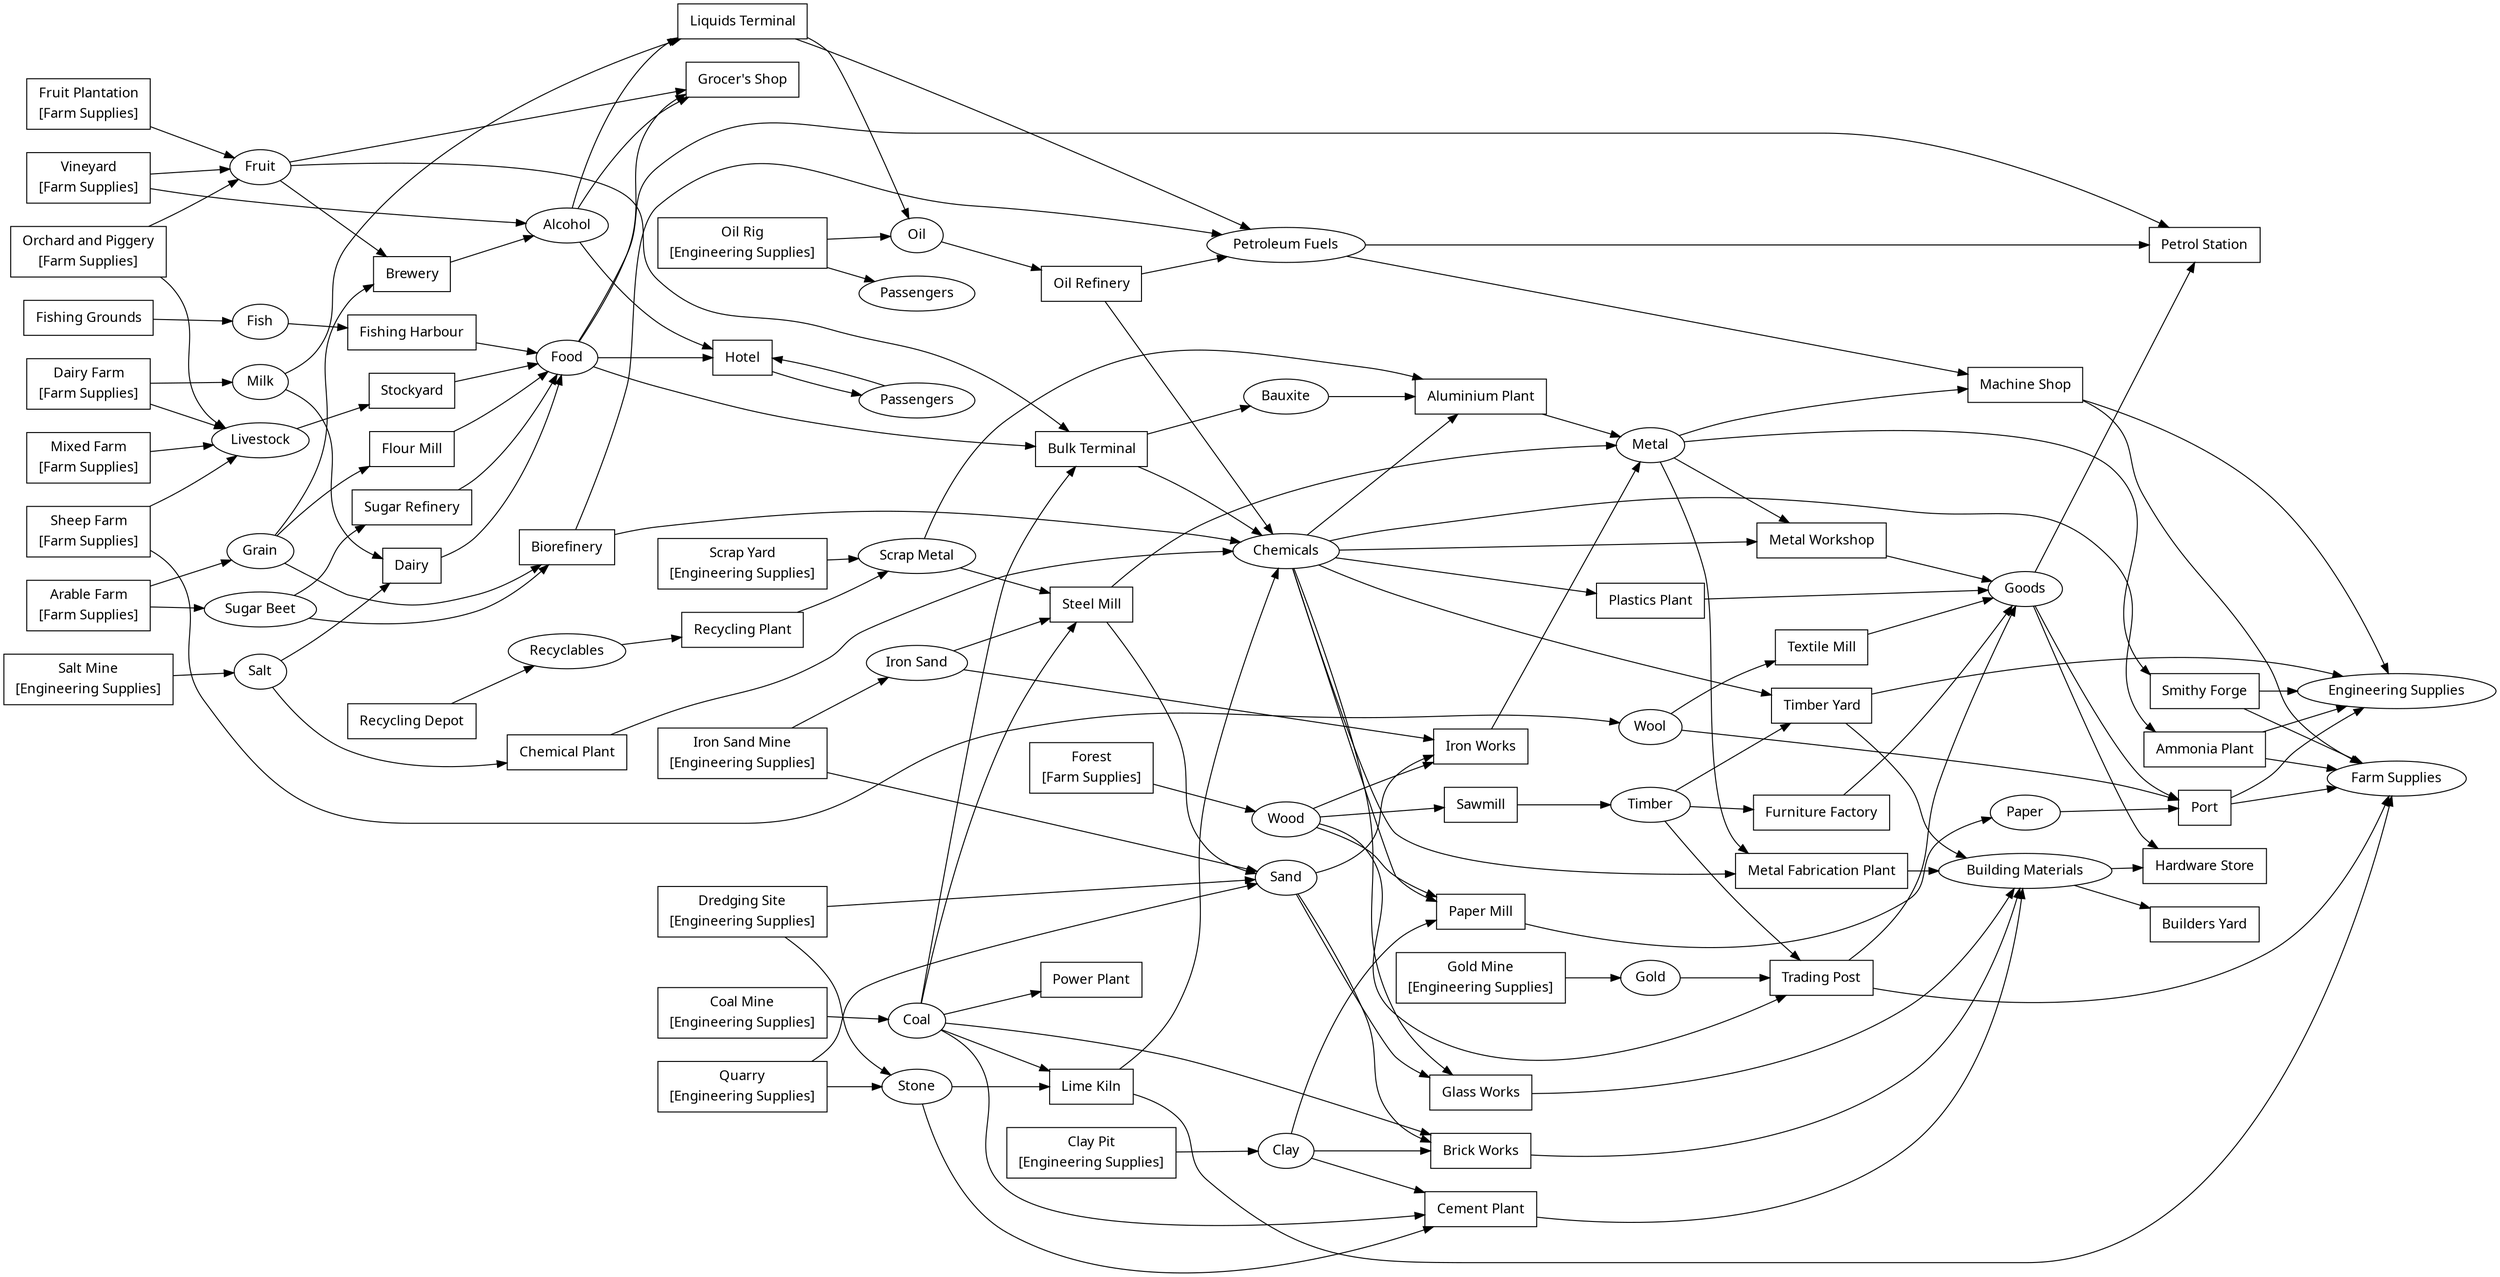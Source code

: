 digraph fernz {
	graph [fname="docs/html/fernz.dot",
		fontname="sans-serif",
		nodesep=0.33,
		rankdir=LR,
		ranksep=0.44,
		stylesheet="static/css/cargoflow_styles.css",
		tooltip=Fernz
	];
	C_alcohol	 [fontname="sans-serif",
		href="cargos.html#alcohol",
		id=alcohol,
		label=Alcohol,
		shape=ellipse,
		target=_top];
	I_food_market	 [fontname="sans-serif",
		href="industries.html#food_market",
		id=food_market,
		label=<
            <table border="0" cellborder="0">
                <tr><td>Grocer's Shop</td></tr>
                
                    
                
                    
                
                    
                
            </table>
        >,
		shape=box,
		target=_top,
		tooltip="Grocer's Shop"];
	C_alcohol -> I_food_market	 [tooltip="Alcohol -> Grocer's Shop",
		weight=3];
	I_hotel	 [fontname="sans-serif",
		href="industries.html#hotel",
		id=hotel,
		label=<
            <table border="0" cellborder="0">
                <tr><td>Hotel</td></tr>
                
                    
                
                    
                
                    
                
            </table>
        >,
		shape=box,
		target=_top,
		tooltip=Hotel];
	C_alcohol -> I_hotel	 [tooltip="Alcohol -> Hotel",
		weight=3];
	I_liquids_terminal	 [fontname="sans-serif",
		href="industries.html#liquids_terminal",
		id=liquids_terminal,
		label=<
            <table border="0" cellborder="0">
                <tr><td>Liquids Terminal</td></tr>
                
                    
                
                    
                
            </table>
        >,
		shape=box,
		target=_top,
		tooltip="Liquids Terminal"];
	C_alcohol -> I_liquids_terminal	 [tooltip="Alcohol -> Liquids Terminal",
		weight=2];
	C_bauxite	 [fontname="sans-serif",
		href="cargos.html#bauxite",
		id=bauxite,
		label=Bauxite,
		shape=ellipse,
		target=_top];
	I_aluminium_plant	 [fontname="sans-serif",
		href="industries.html#aluminium_plant",
		id=aluminium_plant,
		label=<
            <table border="0" cellborder="0">
                <tr><td>Aluminium Plant</td></tr>
                
                    
                
                    
                
                    
                
            </table>
        >,
		shape=box,
		target=_top,
		tooltip="Aluminium Plant"];
	C_bauxite -> I_aluminium_plant	 [tooltip="Bauxite -> Aluminium Plant",
		weight=3];
	C_building_materials	 [fontname="sans-serif",
		href="cargos.html#building_materials",
		id=building_materials,
		label="Building Materials",
		shape=ellipse,
		target=_top];
	I_builders_yard	 [fontname="sans-serif",
		href="industries.html#builders_yard",
		id=builders_yard,
		label=<
            <table border="0" cellborder="0">
                <tr><td>Builders Yard</td></tr>
                
                    
                
            </table>
        >,
		shape=box,
		target=_top,
		tooltip="Builders Yard"];
	C_building_materials -> I_builders_yard	 [tooltip="Building Materials -> Builders Yard",
		weight=1];
	I_hardware_store	 [fontname="sans-serif",
		href="industries.html#hardware_store",
		id=hardware_store,
		label=<
            <table border="0" cellborder="0">
                <tr><td>Hardware Store</td></tr>
                
                    
                
                    
                
            </table>
        >,
		shape=box,
		target=_top,
		tooltip="Hardware Store"];
	C_building_materials -> I_hardware_store	 [tooltip="Building Materials -> Hardware Store",
		weight=2];
	C_chemicals	 [fontname="sans-serif",
		href="cargos.html#chemicals",
		id=chemicals,
		label=Chemicals,
		shape=ellipse,
		target=_top];
	C_chemicals -> I_aluminium_plant	 [tooltip="Chemicals -> Aluminium Plant",
		weight=3];
	I_ammonia_plant	 [fontname="sans-serif",
		href="industries.html#ammonia_plant",
		id=ammonia_plant,
		label=<
            <table border="0" cellborder="0">
                <tr><td>Ammonia Plant</td></tr>
                
                    
                
            </table>
        >,
		shape=box,
		target=_top,
		tooltip="Ammonia Plant"];
	C_chemicals -> I_ammonia_plant	 [tooltip="Chemicals -> Ammonia Plant",
		weight=1];
	I_glass_works	 [fontname="sans-serif",
		href="industries.html#glass_works",
		id=glass_works,
		label=<
            <table border="0" cellborder="0">
                <tr><td>Glass Works</td></tr>
                
                    
                
                    
                
            </table>
        >,
		shape=box,
		target=_top,
		tooltip="Glass Works"];
	C_chemicals -> I_glass_works	 [tooltip="Chemicals -> Glass Works",
		weight=2];
	I_metal_fabrication_plant	 [fontname="sans-serif",
		href="industries.html#metal_fabrication_plant",
		id=metal_fabrication_plant,
		label=<
            <table border="0" cellborder="0">
                <tr><td>Metal Fabrication Plant</td></tr>
                
                    
                
                    
                
            </table>
        >,
		shape=box,
		target=_top,
		tooltip="Metal Fabrication Plant"];
	C_chemicals -> I_metal_fabrication_plant	 [tooltip="Chemicals -> Metal Fabrication Plant",
		weight=2];
	I_metal_workshop	 [fontname="sans-serif",
		href="industries.html#metal_workshop",
		id=metal_workshop,
		label=<
            <table border="0" cellborder="0">
                <tr><td>Metal Workshop</td></tr>
                
                    
                
                    
                
            </table>
        >,
		shape=box,
		target=_top,
		tooltip="Metal Workshop"];
	C_chemicals -> I_metal_workshop	 [tooltip="Chemicals -> Metal Workshop",
		weight=2];
	I_paper_mill	 [fontname="sans-serif",
		href="industries.html#paper_mill",
		id=paper_mill,
		label=<
            <table border="0" cellborder="0">
                <tr><td>Paper Mill</td></tr>
                
                    
                
                    
                
                    
                
            </table>
        >,
		shape=box,
		target=_top,
		tooltip="Paper Mill"];
	C_chemicals -> I_paper_mill	 [tooltip="Chemicals -> Paper Mill",
		weight=3];
	I_plastics_plant	 [fontname="sans-serif",
		href="industries.html#plastics_plant",
		id=plastics_plant,
		label=<
            <table border="0" cellborder="0">
                <tr><td>Plastics Plant</td></tr>
                
                    
                
            </table>
        >,
		shape=box,
		target=_top,
		tooltip="Plastics Plant"];
	C_chemicals -> I_plastics_plant	 [tooltip="Chemicals -> Plastics Plant",
		weight=1];
	I_lumber_yard	 [fontname="sans-serif",
		href="industries.html#lumber_yard",
		id=lumber_yard,
		label=<
            <table border="0" cellborder="0">
                <tr><td>Timber Yard</td></tr>
                
                    
                
                    
                
            </table>
        >,
		shape=box,
		target=_top,
		tooltip="Timber Yard"];
	C_chemicals -> I_lumber_yard	 [tooltip="Chemicals -> Timber Yard",
		weight=2];
	C_clay	 [fontname="sans-serif",
		href="cargos.html#clay",
		id=clay,
		label=Clay,
		shape=ellipse,
		target=_top];
	I_brick_works	 [fontname="sans-serif",
		href="industries.html#brick_works",
		id=brick_works,
		label=<
            <table border="0" cellborder="0">
                <tr><td>Brick Works</td></tr>
                
                    
                
                    
                
                    
                
            </table>
        >,
		shape=box,
		target=_top,
		tooltip="Brick Works"];
	C_clay -> I_brick_works	 [tooltip="Clay -> Brick Works",
		weight=3];
	I_cement_plant	 [fontname="sans-serif",
		href="industries.html#cement_plant",
		id=cement_plant,
		label=<
            <table border="0" cellborder="0">
                <tr><td>Cement Plant</td></tr>
                
                    
                
                    
                
                    
                
            </table>
        >,
		shape=box,
		target=_top,
		tooltip="Cement Plant"];
	C_clay -> I_cement_plant	 [tooltip="Clay -> Cement Plant",
		weight=3];
	C_clay -> I_paper_mill	 [tooltip="Clay -> Paper Mill",
		weight=3];
	C_coal	 [fontname="sans-serif",
		href="cargos.html#coal",
		id=coal,
		label=Coal,
		shape=ellipse,
		target=_top];
	C_coal -> I_brick_works	 [tooltip="Coal -> Brick Works",
		weight=3];
	I_bulk_terminal	 [fontname="sans-serif",
		href="industries.html#bulk_terminal",
		id=bulk_terminal,
		label=<
            <table border="0" cellborder="0">
                <tr><td>Bulk Terminal</td></tr>
                
                    
                
                    
                
                    
                
            </table>
        >,
		shape=box,
		target=_top,
		tooltip="Bulk Terminal"];
	C_coal -> I_bulk_terminal	 [tooltip="Coal -> Bulk Terminal",
		weight=3];
	C_coal -> I_cement_plant	 [tooltip="Coal -> Cement Plant",
		weight=3];
	I_lime_kiln	 [fontname="sans-serif",
		href="industries.html#lime_kiln",
		id=lime_kiln,
		label=<
            <table border="0" cellborder="0">
                <tr><td>Lime Kiln</td></tr>
                
                    
                
                    
                
            </table>
        >,
		shape=box,
		target=_top,
		tooltip="Lime Kiln"];
	C_coal -> I_lime_kiln	 [tooltip="Coal -> Lime Kiln",
		weight=2];
	I_power_plant	 [fontname="sans-serif",
		href="industries.html#power_plant",
		id=power_plant,
		label=<
            <table border="0" cellborder="0">
                <tr><td>Power Plant</td></tr>
                
                    
                
            </table>
        >,
		shape=box,
		target=_top,
		tooltip="Power Plant"];
	C_coal -> I_power_plant	 [tooltip="Coal -> Power Plant",
		weight=1];
	I_blast_furnace	 [fontname="sans-serif",
		href="industries.html#blast_furnace",
		id=blast_furnace,
		label=<
            <table border="0" cellborder="0">
                <tr><td>Steel Mill</td></tr>
                
                    
                
                    
                
                    
                
            </table>
        >,
		shape=box,
		target=_top,
		tooltip="Steel Mill"];
	C_coal -> I_blast_furnace	 [tooltip="Coal -> Steel Mill",
		weight=3];
	C_engineering_supplies	 [fontname="sans-serif",
		href="cargos.html#engineering_supplies",
		id=engineering_supplies,
		label="Engineering Supplies",
		shape=ellipse,
		target=_top];
	C_farm_supplies	 [fontname="sans-serif",
		href="cargos.html#farm_supplies",
		id=farm_supplies,
		label="Farm Supplies",
		shape=ellipse,
		target=_top];
	C_fish	 [fontname="sans-serif",
		href="cargos.html#fish",
		id=fish,
		label=Fish,
		shape=ellipse,
		target=_top];
	I_fishing_harbour	 [fontname="sans-serif",
		href="industries.html#fishing_harbour",
		id=fishing_harbour,
		label=<
            <table border="0" cellborder="0">
                <tr><td>Fishing Harbour</td></tr>
                
                    
                
            </table>
        >,
		shape=box,
		target=_top,
		tooltip="Fishing Harbour"];
	C_fish -> I_fishing_harbour	 [tooltip="Fish -> Fishing Harbour",
		weight=1];
	C_food	 [fontname="sans-serif",
		href="cargos.html#food",
		id=food,
		label=Food,
		shape=ellipse,
		target=_top];
	C_food -> I_bulk_terminal	 [tooltip="Food -> Bulk Terminal",
		weight=3];
	C_food -> I_food_market	 [tooltip="Food -> Grocer's Shop",
		weight=3];
	C_food -> I_hotel	 [tooltip="Food -> Hotel",
		weight=3];
	I_petrol_pump	 [fontname="sans-serif",
		href="industries.html#petrol_pump",
		id=petrol_pump,
		label=<
            <table border="0" cellborder="0">
                <tr><td>Petrol Station</td></tr>
                
                    
                
                    
                
                    
                
            </table>
        >,
		shape=box,
		target=_top,
		tooltip="Petrol Station"];
	C_food -> I_petrol_pump	 [tooltip="Food -> Petrol Station",
		weight=3];
	C_fruits	 [fontname="sans-serif",
		href="cargos.html#fruits",
		id=fruits,
		label=Fruit,
		shape=ellipse,
		target=_top];
	I_brewery	 [fontname="sans-serif",
		href="industries.html#brewery",
		id=brewery,
		label=<
            <table border="0" cellborder="0">
                <tr><td>Brewery</td></tr>
                
                    
                
                    
                
            </table>
        >,
		shape=box,
		target=_top,
		tooltip=Brewery];
	C_fruits -> I_brewery	 [tooltip="Fruit -> Brewery",
		weight=2];
	C_fruits -> I_bulk_terminal	 [tooltip="Fruit -> Bulk Terminal",
		weight=3];
	C_fruits -> I_food_market	 [tooltip="Fruit -> Grocer's Shop",
		weight=3];
	C_gold	 [fontname="sans-serif",
		href="cargos.html#gold",
		id=gold,
		label=Gold,
		shape=ellipse,
		target=_top];
	I_trading_post	 [fontname="sans-serif",
		href="industries.html#trading_post",
		id=trading_post,
		label=<
            <table border="0" cellborder="0">
                <tr><td>Trading Post</td></tr>
                
                    
                
                    
                
                    
                
            </table>
        >,
		shape=box,
		target=_top,
		tooltip="Trading Post"];
	C_gold -> I_trading_post	 [tooltip="Gold -> Trading Post",
		weight=3];
	C_goods	 [fontname="sans-serif",
		href="cargos.html#goods",
		id=goods,
		label=Goods,
		shape=ellipse,
		target=_top];
	C_goods -> I_hardware_store	 [tooltip="Goods -> Hardware Store",
		weight=2];
	C_goods -> I_petrol_pump	 [tooltip="Goods -> Petrol Station",
		weight=3];
	I_port	 [fontname="sans-serif",
		href="industries.html#port",
		id=port,
		label=<
            <table border="0" cellborder="0">
                <tr><td>Port</td></tr>
                
                    
                
                    
                
                    
                
            </table>
        >,
		shape=box,
		target=_top,
		tooltip=Port];
	C_goods -> I_port	 [tooltip="Goods -> Port",
		weight=3];
	C_grain	 [fontname="sans-serif",
		href="cargos.html#grain",
		id=grain,
		label=Grain,
		shape=ellipse,
		target=_top];
	I_biorefinery	 [fontname="sans-serif",
		href="industries.html#biorefinery",
		id=biorefinery,
		label=<
            <table border="0" cellborder="0">
                <tr><td>Biorefinery</td></tr>
                
                    
                
                    
                
            </table>
        >,
		shape=box,
		target=_top,
		tooltip=Biorefinery];
	C_grain -> I_biorefinery	 [tooltip="Grain -> Biorefinery",
		weight=2];
	C_grain -> I_brewery	 [tooltip="Grain -> Brewery",
		weight=2];
	I_flour_mill	 [fontname="sans-serif",
		href="industries.html#flour_mill",
		id=flour_mill,
		label=<
            <table border="0" cellborder="0">
                <tr><td>Flour Mill</td></tr>
                
                    
                
            </table>
        >,
		shape=box,
		target=_top,
		tooltip="Flour Mill"];
	C_grain -> I_flour_mill	 [tooltip="Grain -> Flour Mill",
		weight=1];
	C_iron_sand	 [fontname="sans-serif",
		href="cargos.html#iron_sand",
		id=iron_sand,
		label="Iron Sand",
		shape=ellipse,
		target=_top];
	I_iron_works	 [fontname="sans-serif",
		href="industries.html#iron_works",
		id=iron_works,
		label=<
            <table border="0" cellborder="0">
                <tr><td>Iron Works</td></tr>
                
                    
                
                    
                
                    
                
            </table>
        >,
		shape=box,
		target=_top,
		tooltip="Iron Works"];
	C_iron_sand -> I_iron_works	 [tooltip="Iron Sand -> Iron Works",
		weight=3];
	C_iron_sand -> I_blast_furnace	 [tooltip="Iron Sand -> Steel Mill",
		weight=3];
	C_livestock	 [fontname="sans-serif",
		href="cargos.html#livestock",
		id=livestock,
		label=Livestock,
		shape=ellipse,
		target=_top];
	I_stockyard	 [fontname="sans-serif",
		href="industries.html#stockyard",
		id=stockyard,
		label=<
            <table border="0" cellborder="0">
                <tr><td>Stockyard</td></tr>
                
                    
                
            </table>
        >,
		shape=box,
		target=_top,
		tooltip=Stockyard];
	C_livestock -> I_stockyard	 [tooltip="Livestock -> Stockyard",
		weight=1];
	C_metal	 [fontname="sans-serif",
		href="cargos.html#metal",
		id=metal,
		label=Metal,
		shape=ellipse,
		target=_top];
	I_machine_shop	 [fontname="sans-serif",
		href="industries.html#machine_shop",
		id=machine_shop,
		label=<
            <table border="0" cellborder="0">
                <tr><td>Machine Shop</td></tr>
                
                    
                
                    
                
            </table>
        >,
		shape=box,
		target=_top,
		tooltip="Machine Shop"];
	C_metal -> I_machine_shop	 [tooltip="Metal -> Machine Shop",
		weight=2];
	C_metal -> I_metal_fabrication_plant	 [tooltip="Metal -> Metal Fabrication Plant",
		weight=2];
	C_metal -> I_metal_workshop	 [tooltip="Metal -> Metal Workshop",
		weight=2];
	I_smithy_forge	 [fontname="sans-serif",
		href="industries.html#smithy_forge",
		id=smithy_forge,
		label=<
            <table border="0" cellborder="0">
                <tr><td>Smithy Forge</td></tr>
                
                    
                
            </table>
        >,
		shape=box,
		target=_top,
		tooltip="Smithy Forge"];
	C_metal -> I_smithy_forge	 [tooltip="Metal -> Smithy Forge",
		weight=1];
	C_milk	 [fontname="sans-serif",
		href="cargos.html#milk",
		id=milk,
		label=Milk,
		shape=ellipse,
		target=_top];
	I_dairy	 [fontname="sans-serif",
		href="industries.html#dairy",
		id=dairy,
		label=<
            <table border="0" cellborder="0">
                <tr><td>Dairy</td></tr>
                
                    
                
                    
                
            </table>
        >,
		shape=box,
		target=_top,
		tooltip=Dairy];
	C_milk -> I_dairy	 [tooltip="Milk -> Dairy",
		weight=2];
	C_milk -> I_liquids_terminal	 [tooltip="Milk -> Liquids Terminal",
		weight=2];
	C_oil	 [fontname="sans-serif",
		href="cargos.html#oil",
		id=oil,
		label=Oil,
		shape=ellipse,
		target=_top];
	I_oil_refinery	 [fontname="sans-serif",
		href="industries.html#oil_refinery",
		id=oil_refinery,
		label=<
            <table border="0" cellborder="0">
                <tr><td>Oil Refinery</td></tr>
                
                    
                
            </table>
        >,
		shape=box,
		target=_top,
		tooltip="Oil Refinery"];
	C_oil -> I_oil_refinery	 [tooltip="Oil -> Oil Refinery",
		weight=1];
	C_paper	 [fontname="sans-serif",
		href="cargos.html#paper",
		id=paper,
		label=Paper,
		shape=ellipse,
		target=_top];
	C_paper -> I_port	 [tooltip="Paper -> Port",
		weight=3];
	C_petrol	 [fontname="sans-serif",
		href="cargos.html#petrol",
		id=petrol,
		label="Petroleum Fuels",
		shape=ellipse,
		target=_top];
	C_petrol -> I_machine_shop	 [tooltip="Petroleum Fuels -> Machine Shop",
		weight=2];
	C_petrol -> I_petrol_pump	 [tooltip="Petroleum Fuels -> Petrol Station",
		weight=3];
	C_recyclables	 [fontname="sans-serif",
		href="cargos.html#recyclables",
		id=recyclables,
		label=Recyclables,
		shape=ellipse,
		target=_top];
	I_recycling_plant	 [fontname="sans-serif",
		href="industries.html#recycling_plant",
		id=recycling_plant,
		label=<
            <table border="0" cellborder="0">
                <tr><td>Recycling Plant</td></tr>
                
                    
                
            </table>
        >,
		shape=box,
		target=_top,
		tooltip="Recycling Plant"];
	C_recyclables -> I_recycling_plant	 [tooltip="Recyclables -> Recycling Plant",
		weight=1];
	C_salt	 [fontname="sans-serif",
		href="cargos.html#salt",
		id=salt,
		label=Salt,
		shape=ellipse,
		target=_top];
	I_chemical_plant	 [fontname="sans-serif",
		href="industries.html#chemical_plant",
		id=chemical_plant,
		label=<
            <table border="0" cellborder="0">
                <tr><td>Chemical Plant</td></tr>
                
                    
                
            </table>
        >,
		shape=box,
		target=_top,
		tooltip="Chemical Plant"];
	C_salt -> I_chemical_plant	 [tooltip="Salt -> Chemical Plant",
		weight=1];
	C_salt -> I_dairy	 [tooltip="Salt -> Dairy",
		weight=2];
	C_sand	 [fontname="sans-serif",
		href="cargos.html#sand",
		id=sand,
		label=Sand,
		shape=ellipse,
		target=_top];
	C_sand -> I_brick_works	 [tooltip="Sand -> Brick Works",
		weight=3];
	C_sand -> I_glass_works	 [tooltip="Sand -> Glass Works",
		weight=2];
	C_sand -> I_iron_works	 [tooltip="Sand -> Iron Works",
		weight=3];
	C_scrap_metal	 [fontname="sans-serif",
		href="cargos.html#scrap_metal",
		id=scrap_metal,
		label="Scrap Metal",
		shape=ellipse,
		target=_top];
	C_scrap_metal -> I_aluminium_plant	 [tooltip="Scrap Metal -> Aluminium Plant",
		weight=3];
	C_scrap_metal -> I_blast_furnace	 [tooltip="Scrap Metal -> Steel Mill",
		weight=3];
	C_stone	 [fontname="sans-serif",
		href="cargos.html#stone",
		id=stone,
		label=Stone,
		shape=ellipse,
		target=_top];
	C_stone -> I_cement_plant	 [tooltip="Stone -> Cement Plant",
		weight=3];
	C_stone -> I_lime_kiln	 [tooltip="Stone -> Lime Kiln",
		weight=2];
	C_sugar_beet	 [fontname="sans-serif",
		href="cargos.html#sugar_beet",
		id=sugar_beet,
		label="Sugar Beet",
		shape=ellipse,
		target=_top];
	C_sugar_beet -> I_biorefinery	 [tooltip="Sugar Beet -> Biorefinery",
		weight=2];
	I_sugar_refinery	 [fontname="sans-serif",
		href="industries.html#sugar_refinery",
		id=sugar_refinery,
		label=<
            <table border="0" cellborder="0">
                <tr><td>Sugar Refinery</td></tr>
                
                    
                
            </table>
        >,
		shape=box,
		target=_top,
		tooltip="Sugar Refinery"];
	C_sugar_beet -> I_sugar_refinery	 [tooltip="Sugar Beet -> Sugar Refinery",
		weight=1];
	C_lumber	 [fontname="sans-serif",
		href="cargos.html#lumber",
		id=lumber,
		label=Timber,
		shape=ellipse,
		target=_top];
	I_furniture_factory	 [fontname="sans-serif",
		href="industries.html#furniture_factory",
		id=furniture_factory,
		label=<
            <table border="0" cellborder="0">
                <tr><td>Furniture Factory</td></tr>
                
                    
                
            </table>
        >,
		shape=box,
		target=_top,
		tooltip="Furniture Factory"];
	C_lumber -> I_furniture_factory	 [tooltip="Timber -> Furniture Factory",
		weight=1];
	C_lumber -> I_lumber_yard	 [tooltip="Timber -> Timber Yard",
		weight=2];
	C_lumber -> I_trading_post	 [tooltip="Timber -> Trading Post",
		weight=3];
	C_wood	 [fontname="sans-serif",
		href="cargos.html#wood",
		id=wood,
		label=Wood,
		shape=ellipse,
		target=_top];
	C_wood -> I_iron_works	 [tooltip="Wood -> Iron Works",
		weight=3];
	C_wood -> I_paper_mill	 [tooltip="Wood -> Paper Mill",
		weight=3];
	I_sawmill	 [fontname="sans-serif",
		href="industries.html#sawmill",
		id=sawmill,
		label=<
            <table border="0" cellborder="0">
                <tr><td>Sawmill</td></tr>
                
                    
                
            </table>
        >,
		shape=box,
		target=_top,
		tooltip=Sawmill];
	C_wood -> I_sawmill	 [tooltip="Wood -> Sawmill",
		weight=1];
	C_wood -> I_trading_post	 [tooltip="Wood -> Trading Post",
		weight=3];
	C_wool	 [fontname="sans-serif",
		href="cargos.html#wool",
		id=wool,
		label=Wool,
		shape=ellipse,
		target=_top];
	C_wool -> I_port	 [tooltip="Wool -> Port",
		weight=3];
	I_textile_mill	 [fontname="sans-serif",
		href="industries.html#textile_mill",
		id=textile_mill,
		label=<
            <table border="0" cellborder="0">
                <tr><td>Textile Mill</td></tr>
                
                    
                
            </table>
        >,
		shape=box,
		target=_top,
		tooltip="Textile Mill"];
	C_wool -> I_textile_mill	 [tooltip="Wool -> Textile Mill",
		weight=1];
	I_aluminium_plant -> C_metal	 [tooltip="Aluminium Plant -> Metal",
		weight=1];
	I_ammonia_plant -> C_engineering_supplies	 [tooltip="Ammonia Plant -> Engineering Supplies",
		weight=2];
	I_ammonia_plant -> C_farm_supplies	 [tooltip="Ammonia Plant -> Farm Supplies",
		weight=2];
	I_arable_farm	 [fontname="sans-serif",
		href="industries.html#arable_farm",
		id=arable_farm,
		label=<
            <table border="0" cellborder="0">
                <tr><td>Arable Farm</td></tr>
                
                    
                        <tr><td>[Farm Supplies]</td></tr>
                    
                
            </table>
        >,
		shape=box,
		target=_top,
		tooltip="Arable Farm"];
	I_arable_farm -> C_grain	 [tooltip="Arable Farm -> Grain",
		weight=2];
	I_arable_farm -> C_sugar_beet	 [tooltip="Arable Farm -> Sugar Beet",
		weight=2];
	I_biorefinery -> C_chemicals	 [tooltip="Biorefinery -> Chemicals",
		weight=2];
	I_biorefinery -> C_petrol	 [tooltip="Biorefinery -> Petroleum Fuels",
		weight=2];
	I_brewery -> C_alcohol	 [tooltip="Brewery -> Alcohol",
		weight=1];
	I_brick_works -> C_building_materials	 [tooltip="Brick Works -> Building Materials",
		weight=1];
	I_bulk_terminal -> C_bauxite	 [tooltip="Bulk Terminal -> Bauxite",
		weight=2];
	I_bulk_terminal -> C_chemicals	 [tooltip="Bulk Terminal -> Chemicals",
		weight=2];
	I_cement_plant -> C_building_materials	 [tooltip="Cement Plant -> Building Materials",
		weight=1];
	I_chemical_plant -> C_chemicals	 [tooltip="Chemical Plant -> Chemicals",
		weight=1];
	I_clay_pit	 [fontname="sans-serif",
		href="industries.html#clay_pit",
		id=clay_pit,
		label=<
            <table border="0" cellborder="0">
                <tr><td>Clay Pit</td></tr>
                
                    
                        <tr><td>[Engineering Supplies]</td></tr>
                    
                
            </table>
        >,
		shape=box,
		target=_top,
		tooltip="Clay Pit"];
	I_clay_pit -> C_clay	 [tooltip="Clay Pit -> Clay",
		weight=1];
	I_coal_mine	 [fontname="sans-serif",
		href="industries.html#coal_mine",
		id=coal_mine,
		label=<
            <table border="0" cellborder="0">
                <tr><td>Coal Mine</td></tr>
                
                    
                        <tr><td>[Engineering Supplies]</td></tr>
                    
                
            </table>
        >,
		shape=box,
		target=_top,
		tooltip="Coal Mine"];
	I_coal_mine -> C_coal	 [tooltip="Coal Mine -> Coal",
		weight=1];
	I_dairy -> C_food	 [tooltip="Dairy -> Food",
		weight=1];
	I_dairy_farm	 [fontname="sans-serif",
		href="industries.html#dairy_farm",
		id=dairy_farm,
		label=<
            <table border="0" cellborder="0">
                <tr><td>Dairy Farm</td></tr>
                
                    
                        <tr><td>[Farm Supplies]</td></tr>
                    
                
            </table>
        >,
		shape=box,
		target=_top,
		tooltip="Dairy Farm"];
	I_dairy_farm -> C_livestock	 [tooltip="Dairy Farm -> Livestock",
		weight=2];
	I_dairy_farm -> C_milk	 [tooltip="Dairy Farm -> Milk",
		weight=2];
	I_diamond_mine	 [fontname="sans-serif",
		href="industries.html#diamond_mine",
		id=diamond_mine,
		label=<
            <table border="0" cellborder="0">
                <tr><td>Gold Mine</td></tr>
                
                    
                        <tr><td>[Engineering Supplies]</td></tr>
                    
                
            </table>
        >,
		shape=box,
		target=_top,
		tooltip="Gold Mine"];
	I_diamond_mine -> C_gold	 [tooltip="Gold Mine -> Gold",
		weight=1];
	I_dredging_site	 [fontname="sans-serif",
		href="industries.html#dredging_site",
		id=dredging_site,
		label=<
            <table border="0" cellborder="0">
                <tr><td>Dredging Site</td></tr>
                
                    
                        <tr><td>[Engineering Supplies]</td></tr>
                    
                
            </table>
        >,
		shape=box,
		target=_top,
		tooltip="Dredging Site"];
	I_dredging_site -> C_sand	 [tooltip="Dredging Site -> Sand",
		weight=2];
	I_dredging_site -> C_stone	 [tooltip="Dredging Site -> Stone",
		weight=2];
	I_fishing_grounds	 [fontname="sans-serif",
		href="industries.html#fishing_grounds",
		id=fishing_grounds,
		label=<
            <table border="0" cellborder="0">
                <tr><td>Fishing Grounds</td></tr>
                
            </table>
        >,
		shape=box,
		target=_top,
		tooltip="Fishing Grounds"];
	I_fishing_grounds -> C_fish	 [tooltip="Fishing Grounds -> Fish",
		weight=1];
	I_fishing_harbour -> C_food	 [tooltip="Fishing Harbour -> Food",
		weight=1];
	I_flour_mill -> C_food	 [tooltip="Flour Mill -> Food",
		weight=1];
	I_forest	 [fontname="sans-serif",
		href="industries.html#forest",
		id=forest,
		label=<
            <table border="0" cellborder="0">
                <tr><td>Forest</td></tr>
                
                    
                        <tr><td>[Farm Supplies]</td></tr>
                    
                
            </table>
        >,
		shape=box,
		target=_top,
		tooltip=Forest];
	I_forest -> C_wood	 [tooltip="Forest -> Wood",
		weight=1];
	I_fruit_plantation	 [fontname="sans-serif",
		href="industries.html#fruit_plantation",
		id=fruit_plantation,
		label=<
            <table border="0" cellborder="0">
                <tr><td>Fruit Plantation</td></tr>
                
                    
                        <tr><td>[Farm Supplies]</td></tr>
                    
                
            </table>
        >,
		shape=box,
		target=_top,
		tooltip="Fruit Plantation"];
	I_fruit_plantation -> C_fruits	 [tooltip="Fruit Plantation -> Fruit",
		weight=1];
	I_furniture_factory -> C_goods	 [tooltip="Furniture Factory -> Goods",
		weight=1];
	I_glass_works -> C_building_materials	 [tooltip="Glass Works -> Building Materials",
		weight=1];
	CI_hotel_passengers	 [fontname="sans-serif",
		href="cargos.html#passengers",
		id=passengers,
		label=Passengers,
		shape=ellipse,
		target=_top];
	I_hotel -> CI_hotel_passengers	 [tooltip="Hotel -> Passengers"];
	CI_hotel_passengers -> I_hotel	 [tooltip="Passengers -> Hotel"];
	I_iron_ore_mine	 [fontname="sans-serif",
		href="industries.html#iron_ore_mine",
		id=iron_ore_mine,
		label=<
            <table border="0" cellborder="0">
                <tr><td>Iron Sand Mine</td></tr>
                
                    
                        <tr><td>[Engineering Supplies]</td></tr>
                    
                
            </table>
        >,
		shape=box,
		target=_top,
		tooltip="Iron Sand Mine"];
	I_iron_ore_mine -> C_iron_sand	 [tooltip="Iron Sand Mine -> Iron Sand",
		weight=2];
	I_iron_ore_mine -> C_sand	 [tooltip="Iron Sand Mine -> Sand",
		weight=2];
	I_iron_works -> C_metal	 [tooltip="Iron Works -> Metal",
		weight=1];
	I_lime_kiln -> C_chemicals	 [tooltip="Lime Kiln -> Chemicals",
		weight=2];
	I_lime_kiln -> C_farm_supplies	 [tooltip="Lime Kiln -> Farm Supplies",
		weight=2];
	I_liquids_terminal -> C_oil	 [tooltip="Liquids Terminal -> Oil",
		weight=2];
	I_liquids_terminal -> C_petrol	 [tooltip="Liquids Terminal -> Petroleum Fuels",
		weight=2];
	I_machine_shop -> C_engineering_supplies	 [tooltip="Machine Shop -> Engineering Supplies",
		weight=2];
	I_machine_shop -> C_farm_supplies	 [tooltip="Machine Shop -> Farm Supplies",
		weight=2];
	I_metal_fabrication_plant -> C_building_materials	 [tooltip="Metal Fabrication Plant -> Building Materials",
		weight=1];
	I_metal_workshop -> C_goods	 [tooltip="Metal Workshop -> Goods",
		weight=1];
	I_mixed_farm	 [fontname="sans-serif",
		href="industries.html#mixed_farm",
		id=mixed_farm,
		label=<
            <table border="0" cellborder="0">
                <tr><td>Mixed Farm</td></tr>
                
                    
                        <tr><td>[Farm Supplies]</td></tr>
                    
                
            </table>
        >,
		shape=box,
		target=_top,
		tooltip="Mixed Farm"];
	I_mixed_farm -> C_livestock	 [tooltip="Mixed Farm -> Livestock",
		weight=1];
	I_oil_refinery -> C_chemicals	 [tooltip="Oil Refinery -> Chemicals",
		weight=2];
	I_oil_refinery -> C_petrol	 [tooltip="Oil Refinery -> Petroleum Fuels",
		weight=2];
	I_oil_rig	 [fontname="sans-serif",
		href="industries.html#oil_rig",
		id=oil_rig,
		label=<
            <table border="0" cellborder="0">
                <tr><td>Oil Rig</td></tr>
                
                    
                        <tr><td>[Engineering Supplies]</td></tr>
                    
                
            </table>
        >,
		shape=box,
		target=_top,
		tooltip="Oil Rig"];
	I_oil_rig -> C_oil	 [tooltip="Oil Rig -> Oil",
		weight=2];
	CI_oil_rig_passengers	 [fontname="sans-serif",
		href="cargos.html#passengers",
		id=passengers,
		label=Passengers,
		shape=ellipse,
		target=_top];
	I_oil_rig -> CI_oil_rig_passengers	 [tooltip="Oil Rig -> Passengers"];
	I_orchard_piggery	 [fontname="sans-serif",
		href="industries.html#orchard_piggery",
		id=orchard_piggery,
		label=<
            <table border="0" cellborder="0">
                <tr><td>Orchard and Piggery</td></tr>
                
                    
                        <tr><td>[Farm Supplies]</td></tr>
                    
                
            </table>
        >,
		shape=box,
		target=_top,
		tooltip="Orchard and Piggery"];
	I_orchard_piggery -> C_fruits	 [tooltip="Orchard and Piggery -> Fruit",
		weight=2];
	I_orchard_piggery -> C_livestock	 [tooltip="Orchard and Piggery -> Livestock",
		weight=2];
	I_paper_mill -> C_paper	 [tooltip="Paper Mill -> Paper",
		weight=1];
	I_plastics_plant -> C_goods	 [tooltip="Plastics Plant -> Goods",
		weight=1];
	I_port -> C_engineering_supplies	 [tooltip="Port -> Engineering Supplies",
		weight=2];
	I_port -> C_farm_supplies	 [tooltip="Port -> Farm Supplies",
		weight=2];
	I_quarry	 [fontname="sans-serif",
		href="industries.html#quarry",
		id=quarry,
		label=<
            <table border="0" cellborder="0">
                <tr><td>Quarry</td></tr>
                
                    
                        <tr><td>[Engineering Supplies]</td></tr>
                    
                
            </table>
        >,
		shape=box,
		target=_top,
		tooltip=Quarry];
	I_quarry -> C_sand	 [tooltip="Quarry -> Sand",
		weight=2];
	I_quarry -> C_stone	 [tooltip="Quarry -> Stone",
		weight=2];
	I_recycling_depot	 [fontname="sans-serif",
		href="industries.html#recycling_depot",
		id=recycling_depot,
		label=<
            <table border="0" cellborder="0">
                <tr><td>Recycling Depot</td></tr>
                
            </table>
        >,
		shape=box,
		target=_top,
		tooltip="Recycling Depot"];
	I_recycling_depot -> C_recyclables	 [tooltip="Recycling Depot -> Recyclables",
		weight=1];
	I_recycling_plant -> C_scrap_metal	 [tooltip="Recycling Plant -> Scrap Metal",
		weight=1];
	I_sawmill -> C_lumber	 [tooltip="Sawmill -> Timber",
		weight=1];
	I_junk_yard	 [fontname="sans-serif",
		href="industries.html#junk_yard",
		id=junk_yard,
		label=<
            <table border="0" cellborder="0">
                <tr><td>Scrap Yard</td></tr>
                
                    
                        <tr><td>[Engineering Supplies]</td></tr>
                    
                
            </table>
        >,
		shape=box,
		target=_top,
		tooltip="Scrap Yard"];
	I_junk_yard -> C_scrap_metal	 [tooltip="Scrap Yard -> Scrap Metal",
		weight=1];
	I_sheep_farm	 [fontname="sans-serif",
		href="industries.html#sheep_farm",
		id=sheep_farm,
		label=<
            <table border="0" cellborder="0">
                <tr><td>Sheep Farm</td></tr>
                
                    
                        <tr><td>[Farm Supplies]</td></tr>
                    
                
            </table>
        >,
		shape=box,
		target=_top,
		tooltip="Sheep Farm"];
	I_sheep_farm -> C_livestock	 [tooltip="Sheep Farm -> Livestock",
		weight=2];
	I_sheep_farm -> C_wool	 [tooltip="Sheep Farm -> Wool",
		weight=2];
	I_smithy_forge -> C_engineering_supplies	 [tooltip="Smithy Forge -> Engineering Supplies",
		weight=2];
	I_smithy_forge -> C_farm_supplies	 [tooltip="Smithy Forge -> Farm Supplies",
		weight=2];
	I_soda_ash_mine	 [fontname="sans-serif",
		href="industries.html#soda_ash_mine",
		id=soda_ash_mine,
		label=<
            <table border="0" cellborder="0">
                <tr><td>Salt Mine</td></tr>
                
                    
                        <tr><td>[Engineering Supplies]</td></tr>
                    
                
            </table>
        >,
		shape=box,
		target=_top,
		tooltip="Salt Mine"];
	I_soda_ash_mine -> C_salt	 [tooltip="Salt Mine -> Salt",
		weight=1];
	I_blast_furnace -> C_metal	 [tooltip="Steel Mill -> Metal",
		weight=2];
	I_blast_furnace -> C_sand	 [tooltip="Steel Mill -> Sand",
		weight=2];
	I_stockyard -> C_food	 [tooltip="Stockyard -> Food",
		weight=1];
	I_sugar_refinery -> C_food	 [tooltip="Sugar Refinery -> Food",
		weight=1];
	I_textile_mill -> C_goods	 [tooltip="Textile Mill -> Goods",
		weight=1];
	I_lumber_yard -> C_building_materials	 [tooltip="Timber Yard -> Building Materials",
		weight=2];
	I_lumber_yard -> C_engineering_supplies	 [tooltip="Timber Yard -> Engineering Supplies",
		weight=2];
	I_trading_post -> C_farm_supplies	 [tooltip="Trading Post -> Farm Supplies",
		weight=2];
	I_trading_post -> C_goods	 [tooltip="Trading Post -> Goods",
		weight=2];
	I_vineyard	 [fontname="sans-serif",
		href="industries.html#vineyard",
		id=vineyard,
		label=<
            <table border="0" cellborder="0">
                <tr><td>Vineyard</td></tr>
                
                    
                        <tr><td>[Farm Supplies]</td></tr>
                    
                
            </table>
        >,
		shape=box,
		target=_top,
		tooltip=Vineyard];
	I_vineyard -> C_alcohol	 [tooltip="Vineyard -> Alcohol",
		weight=2];
	I_vineyard -> C_fruits	 [tooltip="Vineyard -> Fruit",
		weight=2];
}
